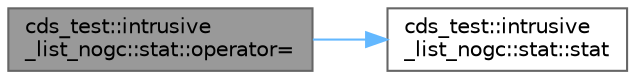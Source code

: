 digraph "cds_test::intrusive_list_nogc::stat::operator="
{
 // LATEX_PDF_SIZE
  bgcolor="transparent";
  edge [fontname=Helvetica,fontsize=10,labelfontname=Helvetica,labelfontsize=10];
  node [fontname=Helvetica,fontsize=10,shape=box,height=0.2,width=0.4];
  rankdir="LR";
  Node1 [id="Node000001",label="cds_test::intrusive\l_list_nogc::stat::operator=",height=0.2,width=0.4,color="gray40", fillcolor="grey60", style="filled", fontcolor="black",tooltip=" "];
  Node1 -> Node2 [id="edge1_Node000001_Node000002",color="steelblue1",style="solid",tooltip=" "];
  Node2 [id="Node000002",label="cds_test::intrusive\l_list_nogc::stat::stat",height=0.2,width=0.4,color="grey40", fillcolor="white", style="filled",URL="$structcds__test_1_1intrusive__list__nogc_1_1stat.html#a7827e27a5cc50976d3031577e1d2752b",tooltip=" "];
}
